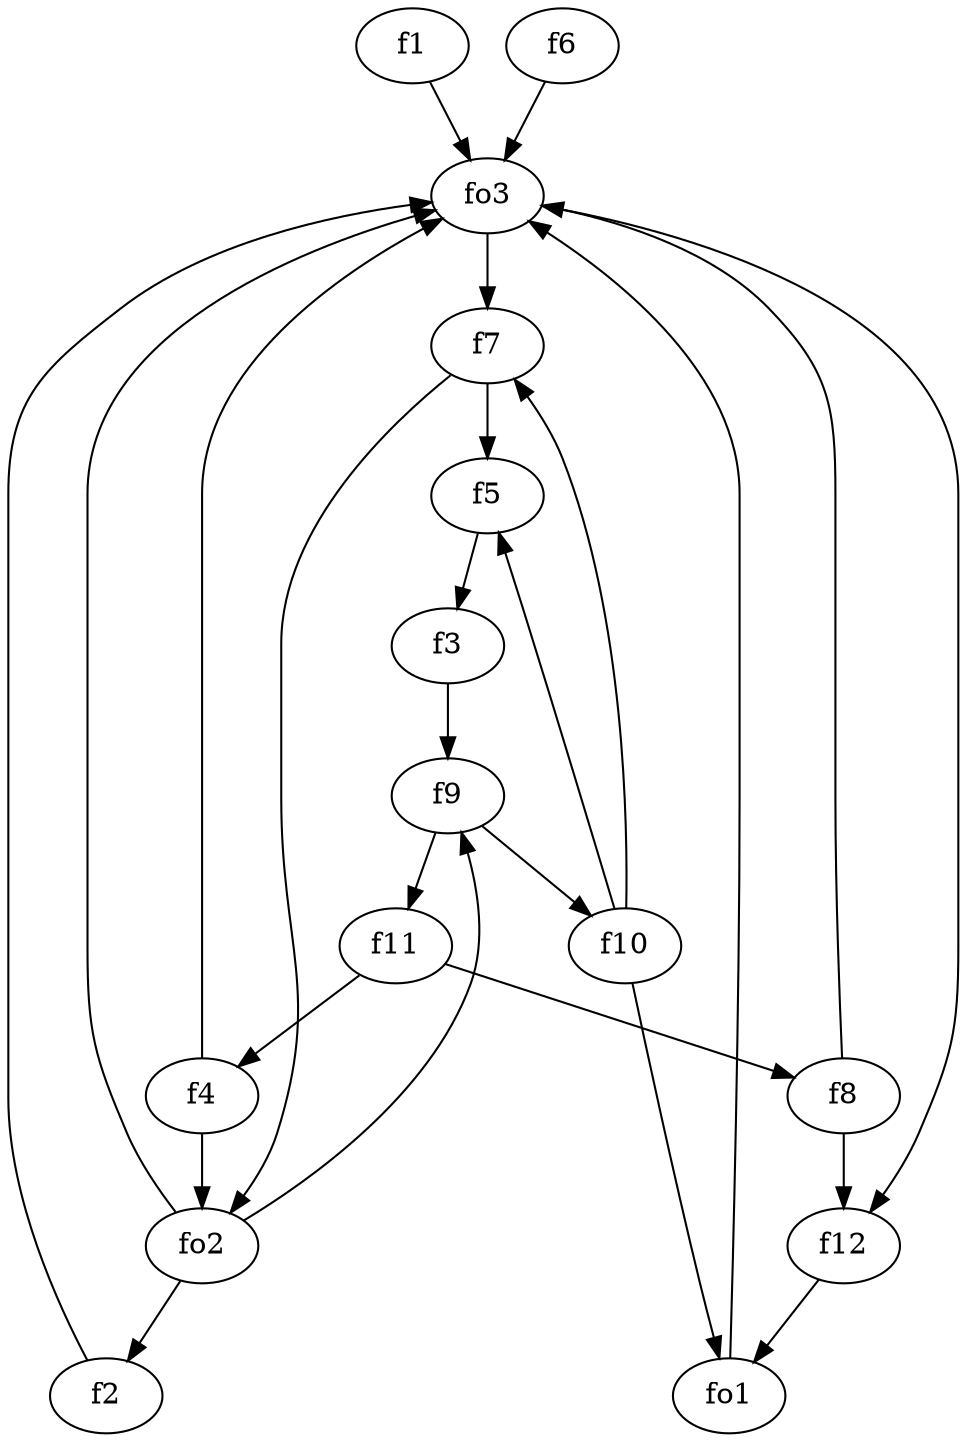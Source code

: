 strict digraph  {
f1;
f2;
f3;
f4;
f5;
f6;
f7;
f8;
f9;
f10;
f11;
f12;
fo1;
fo2;
fo3;
f1 -> fo3  [weight=2];
f2 -> fo3  [weight=2];
f3 -> f9  [weight=2];
f4 -> fo3  [weight=2];
f4 -> fo2  [weight=2];
f5 -> f3  [weight=2];
f6 -> fo3  [weight=2];
f7 -> fo2  [weight=2];
f7 -> f5  [weight=2];
f8 -> fo3  [weight=2];
f8 -> f12  [weight=2];
f9 -> f10  [weight=2];
f9 -> f11  [weight=2];
f10 -> f5  [weight=2];
f10 -> f7  [weight=2];
f10 -> fo1  [weight=2];
f11 -> f8  [weight=2];
f11 -> f4  [weight=2];
f12 -> fo1  [weight=2];
fo1 -> fo3  [weight=2];
fo2 -> f9  [weight=2];
fo2 -> fo3  [weight=2];
fo2 -> f2  [weight=2];
fo3 -> f7  [weight=2];
fo3 -> f12  [weight=2];
}
